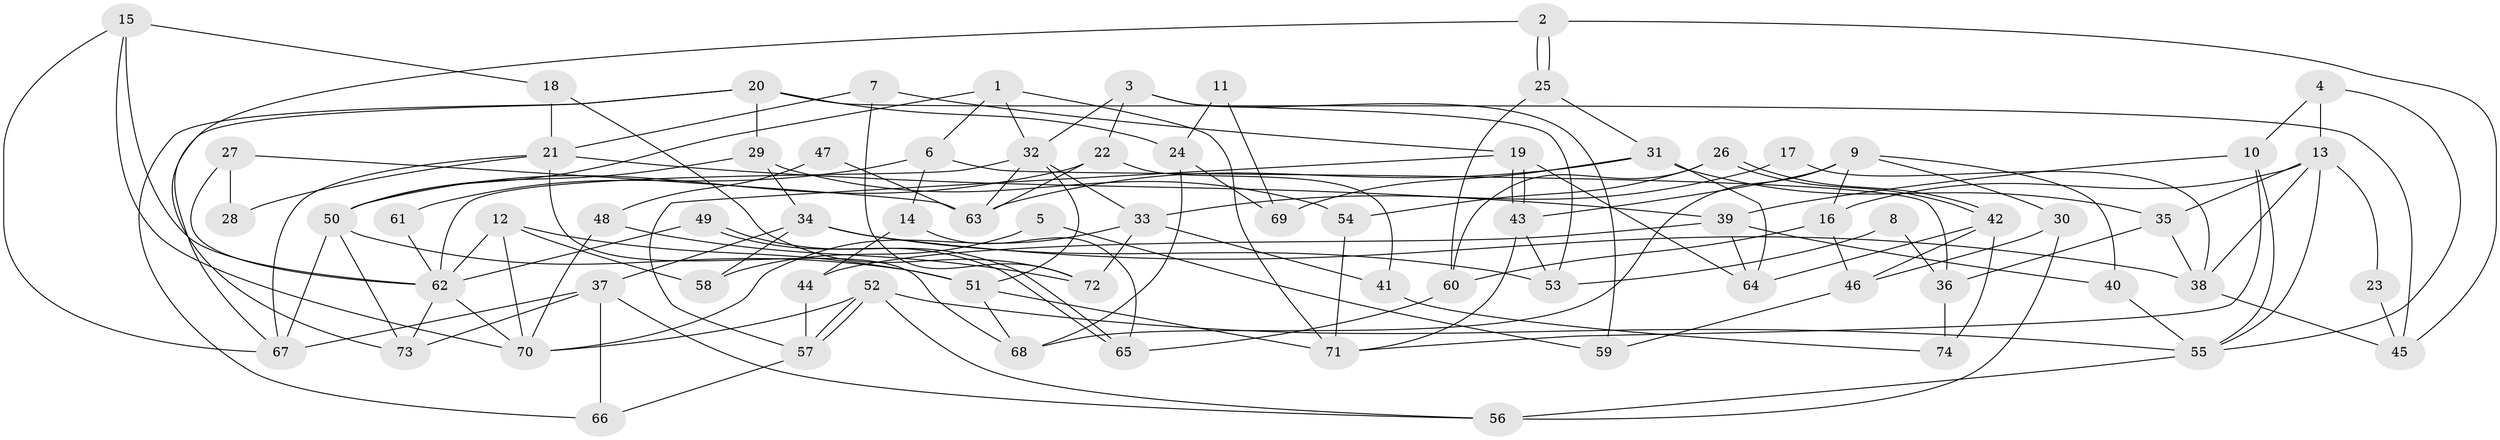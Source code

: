 // Generated by graph-tools (version 1.1) at 2025/36/03/09/25 02:36:19]
// undirected, 74 vertices, 148 edges
graph export_dot {
graph [start="1"]
  node [color=gray90,style=filled];
  1;
  2;
  3;
  4;
  5;
  6;
  7;
  8;
  9;
  10;
  11;
  12;
  13;
  14;
  15;
  16;
  17;
  18;
  19;
  20;
  21;
  22;
  23;
  24;
  25;
  26;
  27;
  28;
  29;
  30;
  31;
  32;
  33;
  34;
  35;
  36;
  37;
  38;
  39;
  40;
  41;
  42;
  43;
  44;
  45;
  46;
  47;
  48;
  49;
  50;
  51;
  52;
  53;
  54;
  55;
  56;
  57;
  58;
  59;
  60;
  61;
  62;
  63;
  64;
  65;
  66;
  67;
  68;
  69;
  70;
  71;
  72;
  73;
  74;
  1 -- 32;
  1 -- 71;
  1 -- 6;
  1 -- 50;
  2 -- 73;
  2 -- 25;
  2 -- 25;
  2 -- 45;
  3 -- 22;
  3 -- 53;
  3 -- 32;
  3 -- 59;
  4 -- 55;
  4 -- 10;
  4 -- 13;
  5 -- 58;
  5 -- 59;
  6 -- 14;
  6 -- 36;
  6 -- 61;
  7 -- 21;
  7 -- 19;
  7 -- 72;
  8 -- 36;
  8 -- 53;
  9 -- 40;
  9 -- 16;
  9 -- 30;
  9 -- 43;
  9 -- 68;
  10 -- 55;
  10 -- 71;
  10 -- 39;
  11 -- 69;
  11 -- 24;
  12 -- 62;
  12 -- 70;
  12 -- 51;
  12 -- 58;
  13 -- 38;
  13 -- 16;
  13 -- 23;
  13 -- 35;
  13 -- 55;
  14 -- 65;
  14 -- 44;
  15 -- 62;
  15 -- 70;
  15 -- 18;
  15 -- 67;
  16 -- 46;
  16 -- 60;
  17 -- 33;
  17 -- 38;
  18 -- 21;
  18 -- 72;
  19 -- 57;
  19 -- 43;
  19 -- 43;
  19 -- 64;
  20 -- 29;
  20 -- 67;
  20 -- 24;
  20 -- 45;
  20 -- 66;
  21 -- 67;
  21 -- 39;
  21 -- 28;
  21 -- 68;
  22 -- 63;
  22 -- 50;
  22 -- 41;
  23 -- 45;
  24 -- 68;
  24 -- 69;
  25 -- 31;
  25 -- 60;
  26 -- 60;
  26 -- 42;
  26 -- 42;
  26 -- 54;
  27 -- 63;
  27 -- 62;
  27 -- 28;
  29 -- 54;
  29 -- 50;
  29 -- 34;
  30 -- 56;
  30 -- 46;
  31 -- 64;
  31 -- 35;
  31 -- 63;
  31 -- 69;
  32 -- 51;
  32 -- 33;
  32 -- 62;
  32 -- 63;
  33 -- 72;
  33 -- 41;
  33 -- 70;
  34 -- 37;
  34 -- 38;
  34 -- 53;
  34 -- 58;
  35 -- 38;
  35 -- 36;
  36 -- 74;
  37 -- 67;
  37 -- 73;
  37 -- 56;
  37 -- 66;
  38 -- 45;
  39 -- 64;
  39 -- 40;
  39 -- 44;
  40 -- 55;
  41 -- 74;
  42 -- 74;
  42 -- 46;
  42 -- 64;
  43 -- 53;
  43 -- 71;
  44 -- 57;
  46 -- 59;
  47 -- 48;
  47 -- 63;
  48 -- 70;
  48 -- 72;
  49 -- 62;
  49 -- 65;
  49 -- 65;
  50 -- 51;
  50 -- 67;
  50 -- 73;
  51 -- 68;
  51 -- 71;
  52 -- 57;
  52 -- 57;
  52 -- 55;
  52 -- 56;
  52 -- 70;
  54 -- 71;
  55 -- 56;
  57 -- 66;
  60 -- 65;
  61 -- 62;
  62 -- 70;
  62 -- 73;
}
